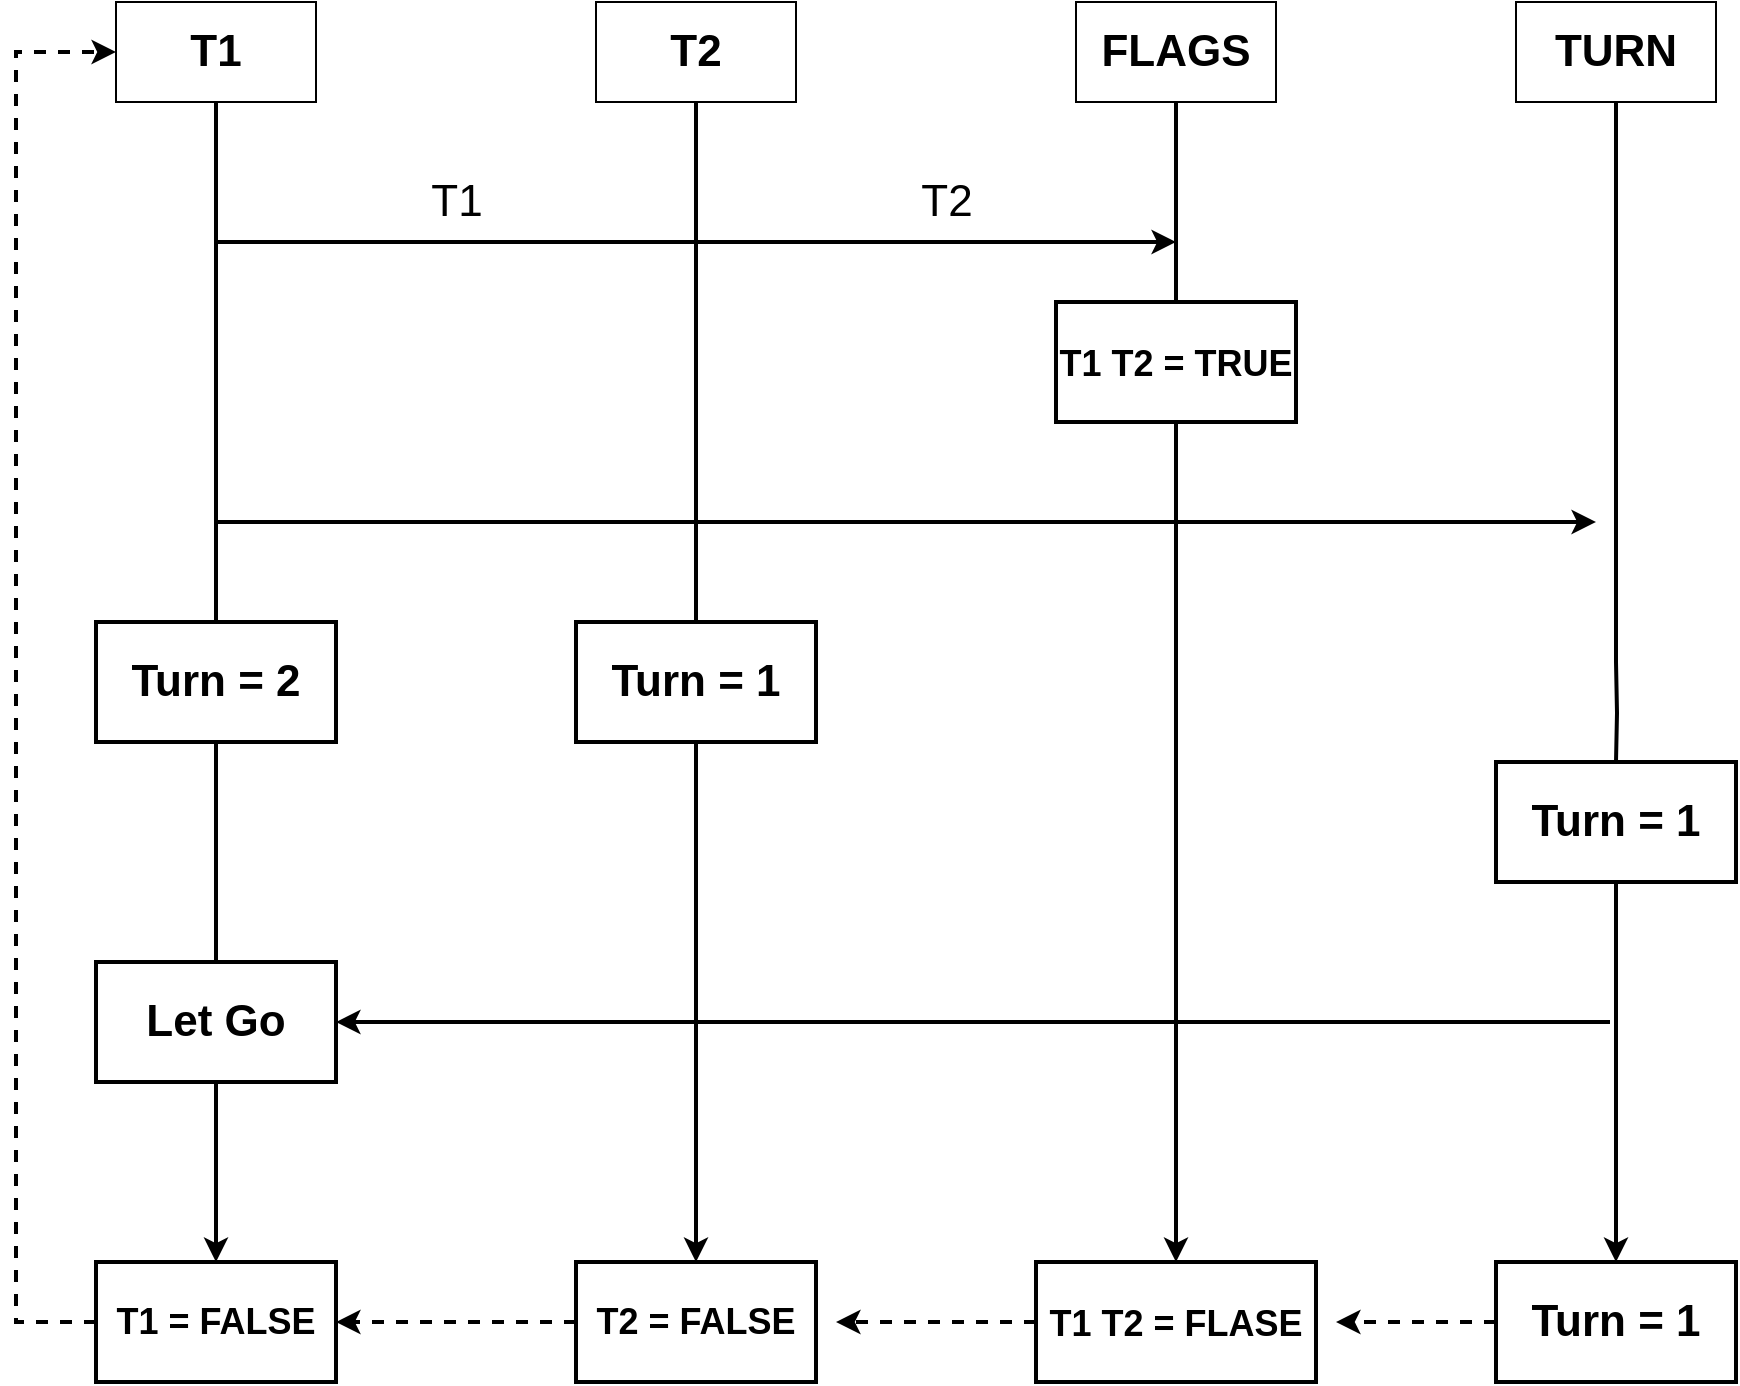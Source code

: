 <mxfile version="20.2.3" type="github">
  <diagram id="YKywLJ4MnfaMVIdNtOzC" name="第 1 页">
    <mxGraphModel dx="1143" dy="798" grid="1" gridSize="10" guides="1" tooltips="1" connect="1" arrows="1" fold="1" page="1" pageScale="1" pageWidth="1169" pageHeight="1654" math="0" shadow="0">
      <root>
        <mxCell id="0" />
        <mxCell id="1" parent="0" />
        <mxCell id="cNrf6fbMtUB66gXVMf4M-5" style="edgeStyle=orthogonalEdgeStyle;rounded=0;orthogonalLoop=1;jettySize=auto;html=1;strokeWidth=2;" edge="1" parent="1" source="cNrf6fbMtUB66gXVMf4M-3">
          <mxGeometry relative="1" as="geometry">
            <mxPoint x="360" y="840" as="targetPoint" />
          </mxGeometry>
        </mxCell>
        <mxCell id="cNrf6fbMtUB66gXVMf4M-3" value="&lt;span style=&quot;font-size: 22px;&quot;&gt;&lt;b&gt;T1&lt;/b&gt;&lt;/span&gt;" style="rounded=0;whiteSpace=wrap;html=1;" vertex="1" parent="1">
          <mxGeometry x="310" y="210" width="100" height="50" as="geometry" />
        </mxCell>
        <mxCell id="cNrf6fbMtUB66gXVMf4M-6" style="edgeStyle=orthogonalEdgeStyle;rounded=0;orthogonalLoop=1;jettySize=auto;html=1;strokeWidth=2;" edge="1" parent="1" source="cNrf6fbMtUB66gXVMf4M-4">
          <mxGeometry relative="1" as="geometry">
            <mxPoint x="600" y="840" as="targetPoint" />
          </mxGeometry>
        </mxCell>
        <mxCell id="cNrf6fbMtUB66gXVMf4M-4" value="&lt;span style=&quot;font-size: 22px;&quot;&gt;&lt;b&gt;T2&lt;/b&gt;&lt;/span&gt;" style="rounded=0;whiteSpace=wrap;html=1;" vertex="1" parent="1">
          <mxGeometry x="550" y="210" width="100" height="50" as="geometry" />
        </mxCell>
        <mxCell id="cNrf6fbMtUB66gXVMf4M-10" style="edgeStyle=orthogonalEdgeStyle;rounded=0;orthogonalLoop=1;jettySize=auto;html=1;strokeWidth=2;startArrow=none;exitX=0.5;exitY=1;exitDx=0;exitDy=0;" edge="1" parent="1" source="cNrf6fbMtUB66gXVMf4M-23">
          <mxGeometry relative="1" as="geometry">
            <mxPoint x="840" y="840" as="targetPoint" />
            <mxPoint x="840" y="410" as="sourcePoint" />
          </mxGeometry>
        </mxCell>
        <mxCell id="cNrf6fbMtUB66gXVMf4M-11" value="&lt;span style=&quot;font-size: 22px;&quot;&gt;&lt;b&gt;FLAGS&lt;/b&gt;&lt;/span&gt;" style="rounded=0;whiteSpace=wrap;html=1;" vertex="1" parent="1">
          <mxGeometry x="790" y="210" width="100" height="50" as="geometry" />
        </mxCell>
        <mxCell id="cNrf6fbMtUB66gXVMf4M-12" style="edgeStyle=orthogonalEdgeStyle;rounded=0;orthogonalLoop=1;jettySize=auto;html=1;strokeWidth=2;startArrow=none;" edge="1" parent="1" source="cNrf6fbMtUB66gXVMf4M-32">
          <mxGeometry relative="1" as="geometry">
            <mxPoint x="1060" y="840" as="targetPoint" />
            <mxPoint x="1060" y="540" as="sourcePoint" />
          </mxGeometry>
        </mxCell>
        <mxCell id="cNrf6fbMtUB66gXVMf4M-13" value="&lt;span style=&quot;font-size: 22px;&quot;&gt;&lt;b&gt;TURN&lt;/b&gt;&lt;/span&gt;" style="rounded=0;whiteSpace=wrap;html=1;" vertex="1" parent="1">
          <mxGeometry x="1010" y="210" width="100" height="50" as="geometry" />
        </mxCell>
        <mxCell id="cNrf6fbMtUB66gXVMf4M-14" value="" style="endArrow=classic;html=1;rounded=0;fontSize=22;strokeWidth=2;" edge="1" parent="1">
          <mxGeometry width="50" height="50" relative="1" as="geometry">
            <mxPoint x="360" y="330" as="sourcePoint" />
            <mxPoint x="840" y="330" as="targetPoint" />
          </mxGeometry>
        </mxCell>
        <mxCell id="cNrf6fbMtUB66gXVMf4M-15" value="T1" style="text;html=1;align=center;verticalAlign=middle;resizable=0;points=[];autosize=1;strokeColor=none;fillColor=none;fontSize=22;" vertex="1" parent="1">
          <mxGeometry x="455" y="290" width="50" height="40" as="geometry" />
        </mxCell>
        <mxCell id="cNrf6fbMtUB66gXVMf4M-16" value="T2" style="text;html=1;align=center;verticalAlign=middle;resizable=0;points=[];autosize=1;strokeColor=none;fillColor=none;fontSize=22;" vertex="1" parent="1">
          <mxGeometry x="700" y="290" width="50" height="40" as="geometry" />
        </mxCell>
        <mxCell id="cNrf6fbMtUB66gXVMf4M-18" value="" style="endArrow=classic;html=1;rounded=0;fontSize=22;strokeWidth=2;" edge="1" parent="1">
          <mxGeometry width="50" height="50" relative="1" as="geometry">
            <mxPoint x="360" y="470" as="sourcePoint" />
            <mxPoint x="1050" y="470" as="targetPoint" />
          </mxGeometry>
        </mxCell>
        <mxCell id="cNrf6fbMtUB66gXVMf4M-19" value="" style="edgeStyle=orthogonalEdgeStyle;rounded=0;orthogonalLoop=1;jettySize=auto;html=1;strokeWidth=2;endArrow=none;" edge="1" parent="1" source="cNrf6fbMtUB66gXVMf4M-11">
          <mxGeometry relative="1" as="geometry">
            <mxPoint x="840" y="360" as="targetPoint" />
            <mxPoint x="840" y="260" as="sourcePoint" />
          </mxGeometry>
        </mxCell>
        <mxCell id="cNrf6fbMtUB66gXVMf4M-22" value="" style="edgeStyle=orthogonalEdgeStyle;rounded=0;orthogonalLoop=1;jettySize=auto;html=1;strokeWidth=2;endArrow=none;" edge="1" parent="1" source="cNrf6fbMtUB66gXVMf4M-13">
          <mxGeometry relative="1" as="geometry">
            <mxPoint x="1060" y="540" as="targetPoint" />
            <mxPoint x="1060" y="260" as="sourcePoint" />
          </mxGeometry>
        </mxCell>
        <mxCell id="cNrf6fbMtUB66gXVMf4M-23" value="&lt;font style=&quot;font-size: 18px;&quot;&gt;T1 T2 = TRUE&lt;/font&gt;" style="rounded=0;whiteSpace=wrap;html=1;fontSize=22;strokeWidth=2;fontStyle=1" vertex="1" parent="1">
          <mxGeometry x="780" y="360" width="120" height="60" as="geometry" />
        </mxCell>
        <mxCell id="cNrf6fbMtUB66gXVMf4M-30" value="Turn = 2" style="rounded=0;whiteSpace=wrap;html=1;fontSize=22;strokeWidth=2;fontStyle=1" vertex="1" parent="1">
          <mxGeometry x="300" y="520" width="120" height="60" as="geometry" />
        </mxCell>
        <mxCell id="cNrf6fbMtUB66gXVMf4M-31" value="Turn = 1" style="rounded=0;whiteSpace=wrap;html=1;fontSize=22;strokeWidth=2;fontStyle=1" vertex="1" parent="1">
          <mxGeometry x="540" y="520" width="120" height="60" as="geometry" />
        </mxCell>
        <mxCell id="cNrf6fbMtUB66gXVMf4M-32" value="Turn = 1" style="rounded=0;whiteSpace=wrap;html=1;fontSize=22;strokeWidth=2;fontStyle=1" vertex="1" parent="1">
          <mxGeometry x="1000" y="590" width="120" height="60" as="geometry" />
        </mxCell>
        <mxCell id="cNrf6fbMtUB66gXVMf4M-33" value="" style="edgeStyle=orthogonalEdgeStyle;rounded=0;orthogonalLoop=1;jettySize=auto;html=1;strokeWidth=2;startArrow=none;endArrow=none;" edge="1" parent="1" target="cNrf6fbMtUB66gXVMf4M-32">
          <mxGeometry relative="1" as="geometry">
            <mxPoint x="1060" y="840" as="targetPoint" />
            <mxPoint x="1060" y="540" as="sourcePoint" />
          </mxGeometry>
        </mxCell>
        <mxCell id="cNrf6fbMtUB66gXVMf4M-34" value="" style="endArrow=classic;html=1;rounded=0;fontSize=22;strokeWidth=2;" edge="1" parent="1">
          <mxGeometry width="50" height="50" relative="1" as="geometry">
            <mxPoint x="1057" y="720" as="sourcePoint" />
            <mxPoint x="420" y="720" as="targetPoint" />
          </mxGeometry>
        </mxCell>
        <mxCell id="cNrf6fbMtUB66gXVMf4M-36" value="&lt;b&gt;Let Go&lt;/b&gt;" style="rounded=0;whiteSpace=wrap;html=1;fontSize=22;strokeWidth=2;" vertex="1" parent="1">
          <mxGeometry x="300" y="690" width="120" height="60" as="geometry" />
        </mxCell>
        <mxCell id="cNrf6fbMtUB66gXVMf4M-39" style="edgeStyle=orthogonalEdgeStyle;rounded=0;orthogonalLoop=1;jettySize=auto;html=1;entryX=0;entryY=0.5;entryDx=0;entryDy=0;fontSize=18;strokeWidth=2;dashed=1;" edge="1" parent="1" source="cNrf6fbMtUB66gXVMf4M-38" target="cNrf6fbMtUB66gXVMf4M-3">
          <mxGeometry relative="1" as="geometry">
            <Array as="points">
              <mxPoint x="260" y="870" />
              <mxPoint x="260" y="235" />
            </Array>
          </mxGeometry>
        </mxCell>
        <mxCell id="cNrf6fbMtUB66gXVMf4M-38" value="T1 = FALSE" style="rounded=0;whiteSpace=wrap;html=1;fontSize=18;strokeWidth=2;fontStyle=1" vertex="1" parent="1">
          <mxGeometry x="300" y="840" width="120" height="60" as="geometry" />
        </mxCell>
        <mxCell id="cNrf6fbMtUB66gXVMf4M-45" style="edgeStyle=orthogonalEdgeStyle;rounded=0;orthogonalLoop=1;jettySize=auto;html=1;entryX=1;entryY=0.5;entryDx=0;entryDy=0;dashed=1;fontSize=18;strokeWidth=2;" edge="1" parent="1" source="cNrf6fbMtUB66gXVMf4M-40" target="cNrf6fbMtUB66gXVMf4M-38">
          <mxGeometry relative="1" as="geometry" />
        </mxCell>
        <mxCell id="cNrf6fbMtUB66gXVMf4M-40" value="T2 = FALSE" style="rounded=0;whiteSpace=wrap;html=1;fontSize=18;strokeWidth=2;fontStyle=1" vertex="1" parent="1">
          <mxGeometry x="540" y="840" width="120" height="60" as="geometry" />
        </mxCell>
        <mxCell id="cNrf6fbMtUB66gXVMf4M-44" style="edgeStyle=orthogonalEdgeStyle;rounded=0;orthogonalLoop=1;jettySize=auto;html=1;dashed=1;fontSize=18;strokeWidth=2;" edge="1" parent="1" source="cNrf6fbMtUB66gXVMf4M-41">
          <mxGeometry relative="1" as="geometry">
            <mxPoint x="670" y="870" as="targetPoint" />
          </mxGeometry>
        </mxCell>
        <mxCell id="cNrf6fbMtUB66gXVMf4M-41" value="&lt;font style=&quot;font-size: 18px;&quot;&gt;T1 T2 = FLASE&lt;/font&gt;" style="rounded=0;whiteSpace=wrap;html=1;fontSize=22;strokeWidth=2;fontStyle=1" vertex="1" parent="1">
          <mxGeometry x="770" y="840" width="140" height="60" as="geometry" />
        </mxCell>
        <mxCell id="cNrf6fbMtUB66gXVMf4M-43" style="edgeStyle=orthogonalEdgeStyle;rounded=0;orthogonalLoop=1;jettySize=auto;html=1;dashed=1;fontSize=18;strokeWidth=2;" edge="1" parent="1" source="cNrf6fbMtUB66gXVMf4M-42">
          <mxGeometry relative="1" as="geometry">
            <mxPoint x="920" y="870" as="targetPoint" />
          </mxGeometry>
        </mxCell>
        <mxCell id="cNrf6fbMtUB66gXVMf4M-42" value="Turn = 1" style="rounded=0;whiteSpace=wrap;html=1;fontSize=22;strokeWidth=2;fontStyle=1" vertex="1" parent="1">
          <mxGeometry x="1000" y="840" width="120" height="60" as="geometry" />
        </mxCell>
      </root>
    </mxGraphModel>
  </diagram>
</mxfile>
